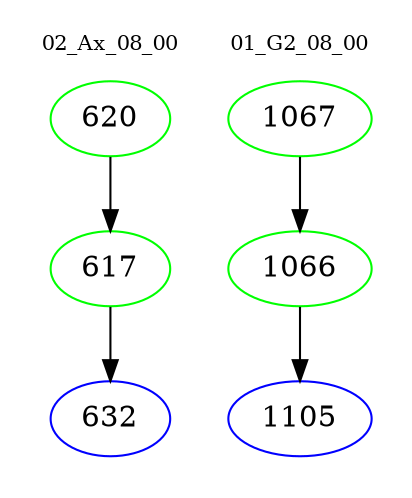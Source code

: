 digraph{
subgraph cluster_0 {
color = white
label = "02_Ax_08_00";
fontsize=10;
T0_620 [label="620", color="green"]
T0_620 -> T0_617 [color="black"]
T0_617 [label="617", color="green"]
T0_617 -> T0_632 [color="black"]
T0_632 [label="632", color="blue"]
}
subgraph cluster_1 {
color = white
label = "01_G2_08_00";
fontsize=10;
T1_1067 [label="1067", color="green"]
T1_1067 -> T1_1066 [color="black"]
T1_1066 [label="1066", color="green"]
T1_1066 -> T1_1105 [color="black"]
T1_1105 [label="1105", color="blue"]
}
}
